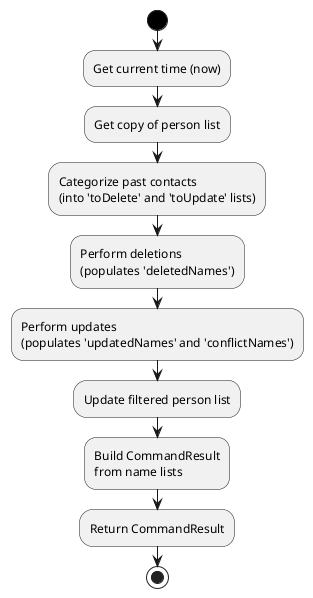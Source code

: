 @startuml
skinparam activityStartColor black
skinparam activityEndColor black
skinparam activityEndShape circle

start
:Get current time (now);
:Get copy of person list;

:Categorize past contacts
(into 'toDelete' and 'toUpdate' lists);

:Perform deletions
(populates 'deletedNames');

:Perform updates
(populates 'updatedNames' and 'conflictNames');

:Update filtered person list;

:Build CommandResult
from name lists;

:Return CommandResult;
stop
@enduml
